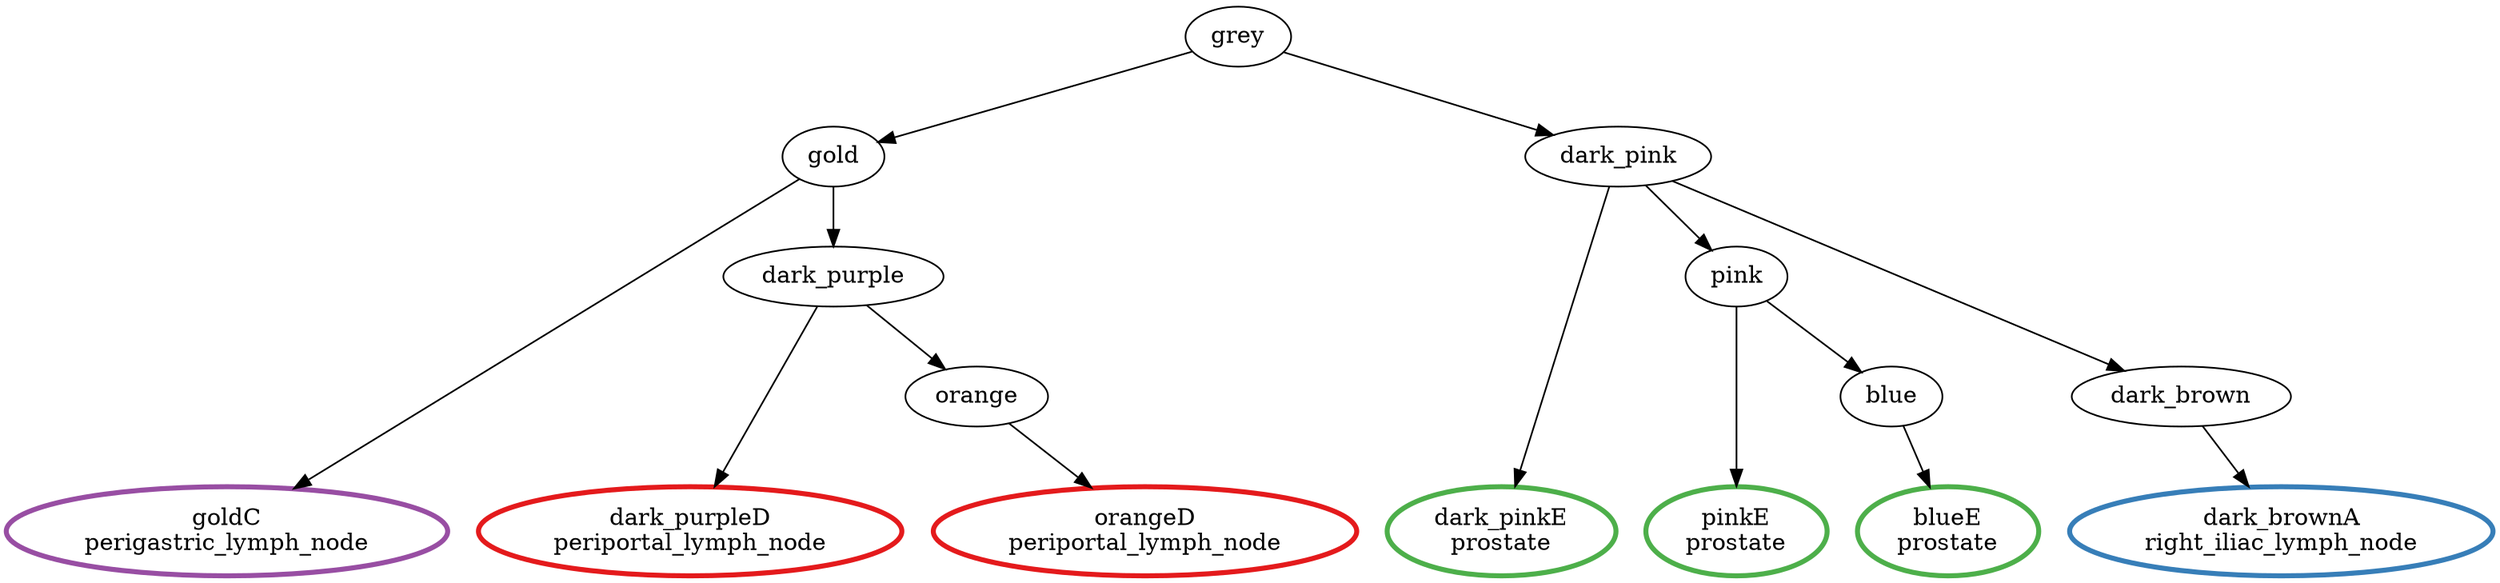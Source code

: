 digraph T {
	{
		rank=same
		14 [penwidth=3,colorscheme=set19,color=3,label="blueE\nprostate"]
		13 [penwidth=3,colorscheme=set19,color=3,label="pinkE\nprostate"]
		12 [penwidth=3,colorscheme=set19,color=2,label="dark_brownA\nright_iliac_lymph_node"]
		11 [penwidth=3,colorscheme=set19,color=3,label="dark_pinkE\nprostate"]
		10 [penwidth=3,colorscheme=set19,color=1,label="orangeD\nperiportal_lymph_node"]
		9 [penwidth=3,colorscheme=set19,color=1,label="dark_purpleD\nperiportal_lymph_node"]
		8 [penwidth=3,colorscheme=set19,color=4,label="goldC\nperigastric_lymph_node"]
	}
	7 [label="orange"]
	6 [label="dark_purple"]
	5 [label="blue"]
	4 [label="pink"]
	3 [label="dark_brown"]
	2 [label="gold"]
	1 [label="dark_pink"]
	0 [label="grey"]
	7 -> 10
	6 -> 9
	6 -> 7
	5 -> 14
	4 -> 13
	4 -> 5
	3 -> 12
	2 -> 8
	2 -> 6
	1 -> 11
	1 -> 4
	1 -> 3
	0 -> 2
	0 -> 1
}
